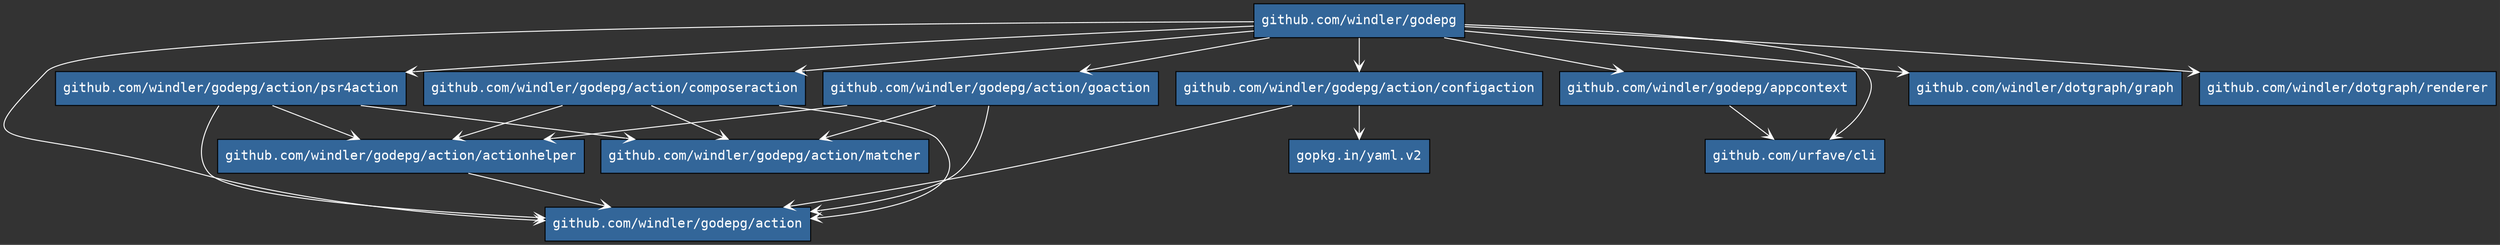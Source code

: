 digraph godepg {
graph [bgcolor="#333333"]
node [shape="rectangle" fillcolor="#336699" style="filled" fontcolor="white" fontname="Courier"]
edge [fontcolor="white" splines="curved" arrowhead="open" color="white"]
"github.com/windler/godepg/action/actionhelper"
"github.com/windler/godepg/action/actionhelper"->"github.com/windler/godepg/action"
"github.com/windler/godepg/action/composeraction"
"github.com/windler/godepg/action/composeraction"->"github.com/windler/godepg/action"
"github.com/windler/godepg/action/composeraction"->"github.com/windler/godepg/action/actionhelper"
"github.com/windler/godepg/action/composeraction"->"github.com/windler/godepg/action/matcher"
"github.com/windler/godepg/action/configaction"
"github.com/windler/godepg/action/configaction"->"github.com/windler/godepg/action"
"github.com/windler/godepg/action/configaction"->"gopkg.in/yaml.v2"
"github.com/windler/godepg/action/matcher"
"github.com/windler/godepg"
"github.com/windler/godepg"->"github.com/urfave/cli"
"github.com/windler/godepg"->"github.com/windler/dotgraph/graph"
"github.com/windler/godepg"->"github.com/windler/dotgraph/renderer"
"github.com/windler/godepg"->"github.com/windler/godepg/action"
"github.com/windler/godepg"->"github.com/windler/godepg/action/composeraction"
"github.com/windler/godepg"->"github.com/windler/godepg/action/configaction"
"github.com/windler/godepg"->"github.com/windler/godepg/action/goaction"
"github.com/windler/godepg"->"github.com/windler/godepg/action/psr4action"
"github.com/windler/godepg"->"github.com/windler/godepg/appcontext"
"github.com/windler/godepg/action"
"github.com/windler/godepg/action/goaction"
"github.com/windler/godepg/action/goaction"->"github.com/windler/godepg/action"
"github.com/windler/godepg/action/goaction"->"github.com/windler/godepg/action/actionhelper"
"github.com/windler/godepg/action/goaction"->"github.com/windler/godepg/action/matcher"
"github.com/windler/godepg/action/psr4action"
"github.com/windler/godepg/action/psr4action"->"github.com/windler/godepg/action"
"github.com/windler/godepg/action/psr4action"->"github.com/windler/godepg/action/actionhelper"
"github.com/windler/godepg/action/psr4action"->"github.com/windler/godepg/action/matcher"
"github.com/windler/godepg/appcontext"
"github.com/windler/godepg/appcontext"->"github.com/urfave/cli"
}